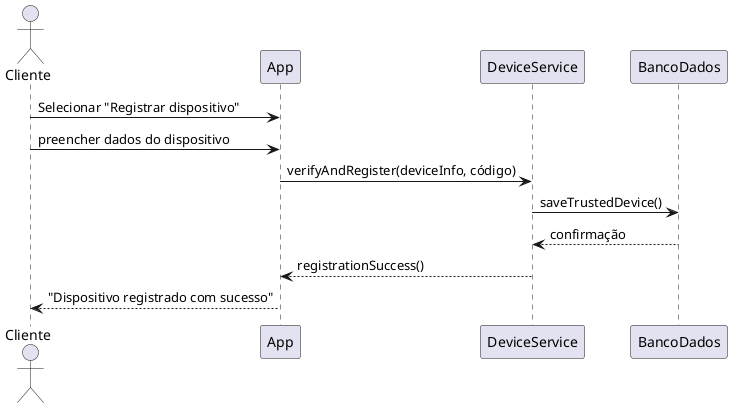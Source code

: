@startuml Sequence_RegistrarDispositivo
actor Cliente
participant App
participant DeviceService
participant BancoDados
Cliente -> App: Selecionar "Registrar dispositivo"
Cliente -> App: preencher dados do dispositivo
App -> DeviceService: verifyAndRegister(deviceInfo, código)
DeviceService -> BancoDados: saveTrustedDevice()
BancoDados --> DeviceService: confirmação
DeviceService --> App: registrationSuccess()
App --> Cliente: "Dispositivo registrado com sucesso"
@enduml